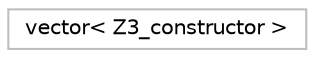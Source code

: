 digraph "Graphical Class Hierarchy"
{
 // LATEX_PDF_SIZE
  edge [fontname="Helvetica",fontsize="10",labelfontname="Helvetica",labelfontsize="10"];
  node [fontname="Helvetica",fontsize="10",shape=record];
  rankdir="LR";
  Node0 [label="vector\< Z3_constructor \>",height=0.2,width=0.4,color="grey75", fillcolor="white", style="filled",tooltip=" "];
}
